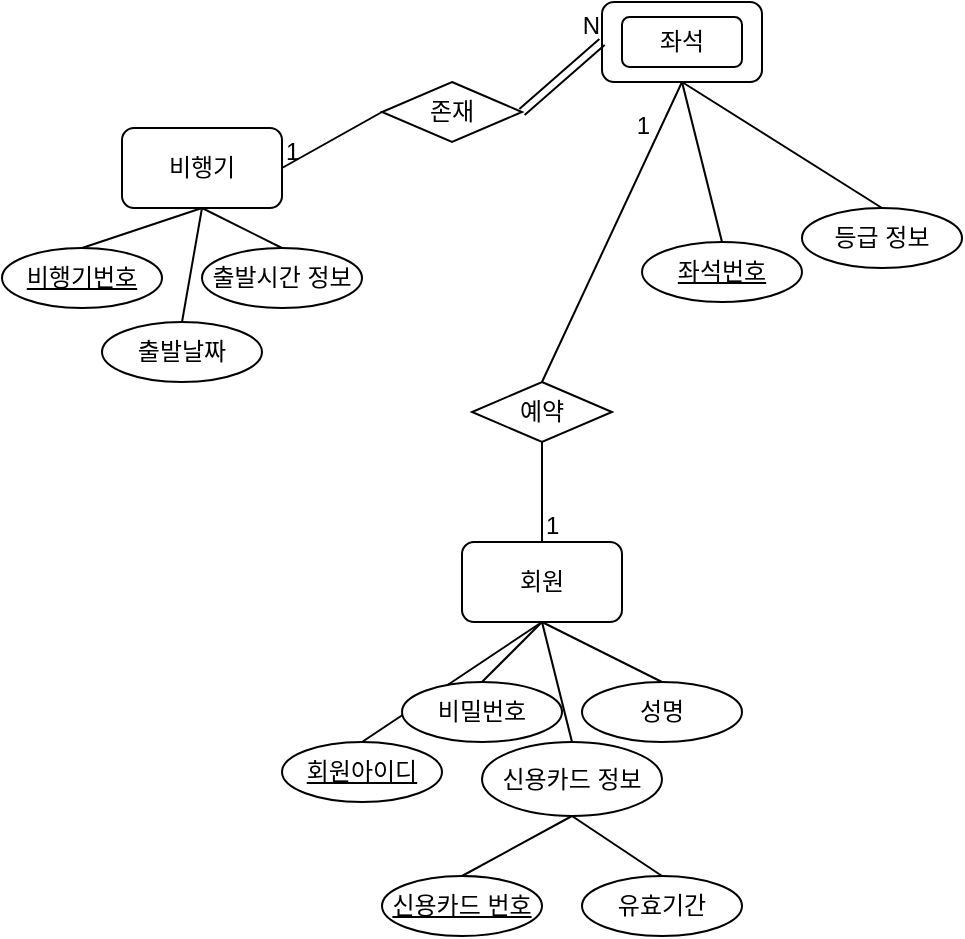 <mxfile version="20.0.1" type="github">
  <diagram id="R2lEEEUBdFMjLlhIrx00" name="Page-1">
    <mxGraphModel dx="1422" dy="762" grid="1" gridSize="10" guides="1" tooltips="1" connect="1" arrows="1" fold="1" page="1" pageScale="1" pageWidth="850" pageHeight="1100" math="0" shadow="0" extFonts="Permanent Marker^https://fonts.googleapis.com/css?family=Permanent+Marker">
      <root>
        <mxCell id="0" />
        <mxCell id="1" parent="0" />
        <mxCell id="AYfZdi-WlGziGCiwb_5d-76" value="" style="endArrow=none;html=1;rounded=0;exitX=0.5;exitY=0;exitDx=0;exitDy=0;entryX=0.5;entryY=1;entryDx=0;entryDy=0;" edge="1" parent="1" source="AYfZdi-WlGziGCiwb_5d-7" target="AYfZdi-WlGziGCiwb_5d-3">
          <mxGeometry relative="1" as="geometry">
            <mxPoint x="300" y="390" as="sourcePoint" />
            <mxPoint x="340" y="360" as="targetPoint" />
          </mxGeometry>
        </mxCell>
        <mxCell id="AYfZdi-WlGziGCiwb_5d-3" value="회원" style="rounded=1;whiteSpace=wrap;html=1;" vertex="1" parent="1">
          <mxGeometry x="280" y="300" width="80" height="40" as="geometry" />
        </mxCell>
        <mxCell id="AYfZdi-WlGziGCiwb_5d-4" value="&lt;u&gt;회원아이디&lt;/u&gt;" style="ellipse;whiteSpace=wrap;html=1;" vertex="1" parent="1">
          <mxGeometry x="190" y="400" width="80" height="30" as="geometry" />
        </mxCell>
        <mxCell id="AYfZdi-WlGziGCiwb_5d-6" value="성명" style="ellipse;whiteSpace=wrap;html=1;" vertex="1" parent="1">
          <mxGeometry x="340" y="370" width="80" height="30" as="geometry" />
        </mxCell>
        <mxCell id="AYfZdi-WlGziGCiwb_5d-7" value="신용카드 정보" style="ellipse;whiteSpace=wrap;html=1;" vertex="1" parent="1">
          <mxGeometry x="290" y="400" width="90" height="37" as="geometry" />
        </mxCell>
        <mxCell id="AYfZdi-WlGziGCiwb_5d-13" value="" style="endArrow=none;html=1;rounded=0;exitX=0.5;exitY=0;exitDx=0;exitDy=0;entryX=0.5;entryY=1;entryDx=0;entryDy=0;" edge="1" parent="1" source="AYfZdi-WlGziGCiwb_5d-21" target="AYfZdi-WlGziGCiwb_5d-7">
          <mxGeometry width="50" height="50" relative="1" as="geometry">
            <mxPoint x="590" y="557" as="sourcePoint" />
            <mxPoint x="330" y="437" as="targetPoint" />
          </mxGeometry>
        </mxCell>
        <mxCell id="AYfZdi-WlGziGCiwb_5d-15" value="&lt;u&gt;신용카드 번호&lt;/u&gt;" style="ellipse;whiteSpace=wrap;html=1;" vertex="1" parent="1">
          <mxGeometry x="240" y="467" width="80" height="30" as="geometry" />
        </mxCell>
        <mxCell id="AYfZdi-WlGziGCiwb_5d-18" value="" style="endArrow=none;html=1;rounded=0;exitX=0.5;exitY=0;exitDx=0;exitDy=0;entryX=0.5;entryY=1;entryDx=0;entryDy=0;" edge="1" parent="1" source="AYfZdi-WlGziGCiwb_5d-15" target="AYfZdi-WlGziGCiwb_5d-7">
          <mxGeometry width="50" height="50" relative="1" as="geometry">
            <mxPoint x="590" y="557" as="sourcePoint" />
            <mxPoint x="330" y="437" as="targetPoint" />
          </mxGeometry>
        </mxCell>
        <mxCell id="AYfZdi-WlGziGCiwb_5d-21" value="유효기간" style="ellipse;whiteSpace=wrap;html=1;" vertex="1" parent="1">
          <mxGeometry x="340" y="467" width="80" height="30" as="geometry" />
        </mxCell>
        <mxCell id="AYfZdi-WlGziGCiwb_5d-23" value="비행기" style="rounded=1;whiteSpace=wrap;html=1;" vertex="1" parent="1">
          <mxGeometry x="110" y="93" width="80" height="40" as="geometry" />
        </mxCell>
        <mxCell id="AYfZdi-WlGziGCiwb_5d-24" value="&lt;u&gt;비행기번호&lt;/u&gt;" style="ellipse;whiteSpace=wrap;html=1;" vertex="1" parent="1">
          <mxGeometry x="50" y="153" width="80" height="30" as="geometry" />
        </mxCell>
        <mxCell id="AYfZdi-WlGziGCiwb_5d-26" value="출발날짜" style="ellipse;whiteSpace=wrap;html=1;" vertex="1" parent="1">
          <mxGeometry x="100" y="190" width="80" height="30" as="geometry" />
        </mxCell>
        <mxCell id="AYfZdi-WlGziGCiwb_5d-33" value="좌석" style="rounded=1;whiteSpace=wrap;html=1;" vertex="1" parent="1">
          <mxGeometry x="350" y="30" width="80" height="40" as="geometry" />
        </mxCell>
        <mxCell id="AYfZdi-WlGziGCiwb_5d-34" value="&lt;u&gt;좌석번호&lt;/u&gt;" style="ellipse;whiteSpace=wrap;html=1;" vertex="1" parent="1">
          <mxGeometry x="370" y="150" width="80" height="30" as="geometry" />
        </mxCell>
        <mxCell id="AYfZdi-WlGziGCiwb_5d-36" value="등급 정보" style="ellipse;whiteSpace=wrap;html=1;" vertex="1" parent="1">
          <mxGeometry x="450" y="133" width="80" height="30" as="geometry" />
        </mxCell>
        <mxCell id="AYfZdi-WlGziGCiwb_5d-37" value="좌석" style="rounded=1;whiteSpace=wrap;html=1;" vertex="1" parent="1">
          <mxGeometry x="360" y="37.5" width="60" height="25" as="geometry" />
        </mxCell>
        <mxCell id="AYfZdi-WlGziGCiwb_5d-50" value="" style="shape=link;html=1;rounded=0;entryX=0;entryY=0.5;entryDx=0;entryDy=0;exitX=1;exitY=0.5;exitDx=0;exitDy=0;startArrow=none;" edge="1" parent="1" source="AYfZdi-WlGziGCiwb_5d-39" target="AYfZdi-WlGziGCiwb_5d-33">
          <mxGeometry relative="1" as="geometry">
            <mxPoint x="-10" y="198" as="sourcePoint" />
            <mxPoint x="150" y="198" as="targetPoint" />
          </mxGeometry>
        </mxCell>
        <mxCell id="AYfZdi-WlGziGCiwb_5d-52" value="N" style="resizable=0;html=1;align=right;verticalAlign=bottom;" connectable="0" vertex="1" parent="AYfZdi-WlGziGCiwb_5d-50">
          <mxGeometry x="1" relative="1" as="geometry" />
        </mxCell>
        <mxCell id="AYfZdi-WlGziGCiwb_5d-39" value="존재" style="rhombus;whiteSpace=wrap;html=1;" vertex="1" parent="1">
          <mxGeometry x="240" y="70" width="70" height="30" as="geometry" />
        </mxCell>
        <mxCell id="AYfZdi-WlGziGCiwb_5d-65" value="" style="endArrow=none;html=1;rounded=0;exitX=1;exitY=0.5;exitDx=0;exitDy=0;entryX=0;entryY=0.5;entryDx=0;entryDy=0;" edge="1" parent="1" source="AYfZdi-WlGziGCiwb_5d-23" target="AYfZdi-WlGziGCiwb_5d-39">
          <mxGeometry relative="1" as="geometry">
            <mxPoint x="-10" y="198" as="sourcePoint" />
            <mxPoint x="150" y="198" as="targetPoint" />
          </mxGeometry>
        </mxCell>
        <mxCell id="AYfZdi-WlGziGCiwb_5d-66" value="1" style="resizable=0;html=1;align=left;verticalAlign=bottom;" connectable="0" vertex="1" parent="AYfZdi-WlGziGCiwb_5d-65">
          <mxGeometry x="-1" relative="1" as="geometry" />
        </mxCell>
        <mxCell id="AYfZdi-WlGziGCiwb_5d-68" value="" style="endArrow=none;html=1;rounded=0;exitX=0.5;exitY=0;exitDx=0;exitDy=0;entryX=0.5;entryY=1;entryDx=0;entryDy=0;startArrow=none;" edge="1" parent="1" source="AYfZdi-WlGziGCiwb_5d-38" target="AYfZdi-WlGziGCiwb_5d-33">
          <mxGeometry relative="1" as="geometry">
            <mxPoint x="350" y="-27" as="sourcePoint" />
            <mxPoint x="510" y="-27" as="targetPoint" />
          </mxGeometry>
        </mxCell>
        <mxCell id="AYfZdi-WlGziGCiwb_5d-70" value="1" style="resizable=0;html=1;align=right;verticalAlign=bottom;" connectable="0" vertex="1" parent="AYfZdi-WlGziGCiwb_5d-68">
          <mxGeometry x="1" relative="1" as="geometry">
            <mxPoint x="-15" y="30" as="offset" />
          </mxGeometry>
        </mxCell>
        <mxCell id="AYfZdi-WlGziGCiwb_5d-38" value="예약" style="rhombus;whiteSpace=wrap;html=1;" vertex="1" parent="1">
          <mxGeometry x="285" y="220" width="70" height="30" as="geometry" />
        </mxCell>
        <mxCell id="AYfZdi-WlGziGCiwb_5d-71" value="" style="endArrow=none;html=1;rounded=0;exitX=0.5;exitY=0;exitDx=0;exitDy=0;entryX=0.5;entryY=1;entryDx=0;entryDy=0;" edge="1" parent="1" source="AYfZdi-WlGziGCiwb_5d-3" target="AYfZdi-WlGziGCiwb_5d-38">
          <mxGeometry relative="1" as="geometry">
            <mxPoint x="320" y="400" as="sourcePoint" />
            <mxPoint x="320" y="300" as="targetPoint" />
          </mxGeometry>
        </mxCell>
        <mxCell id="AYfZdi-WlGziGCiwb_5d-72" value="1" style="resizable=0;html=1;align=left;verticalAlign=bottom;" connectable="0" vertex="1" parent="AYfZdi-WlGziGCiwb_5d-71">
          <mxGeometry x="-1" relative="1" as="geometry" />
        </mxCell>
        <mxCell id="AYfZdi-WlGziGCiwb_5d-74" value="" style="endArrow=none;html=1;rounded=0;exitX=0.5;exitY=0;exitDx=0;exitDy=0;entryX=0.5;entryY=1;entryDx=0;entryDy=0;" edge="1" parent="1" source="AYfZdi-WlGziGCiwb_5d-5" target="AYfZdi-WlGziGCiwb_5d-3">
          <mxGeometry relative="1" as="geometry">
            <mxPoint x="250" y="190" as="sourcePoint" />
            <mxPoint x="410" y="190" as="targetPoint" />
          </mxGeometry>
        </mxCell>
        <mxCell id="AYfZdi-WlGziGCiwb_5d-75" value="" style="endArrow=none;html=1;rounded=0;exitX=0.5;exitY=0;exitDx=0;exitDy=0;entryX=0.5;entryY=1;entryDx=0;entryDy=0;" edge="1" parent="1" source="AYfZdi-WlGziGCiwb_5d-4" target="AYfZdi-WlGziGCiwb_5d-3">
          <mxGeometry relative="1" as="geometry">
            <mxPoint x="290" y="380" as="sourcePoint" />
            <mxPoint x="330" y="350" as="targetPoint" />
          </mxGeometry>
        </mxCell>
        <mxCell id="AYfZdi-WlGziGCiwb_5d-5" value="비밀번호&lt;span style=&quot;color: rgba(0, 0, 0, 0); font-family: monospace; font-size: 0px; text-align: start;&quot;&gt;%3CmxGraphModel%3E%3Croot%3E%3CmxCell%20id%3D%220%22%2F%3E%3CmxCell%20id%3D%221%22%20parent%3D%220%22%2F%3E%3CmxCell%20id%3D%222%22%20value%3D%22%ED%9A%8C%EC%9B%90%EC%95%84%EC%9D%B4%EB%94%94%22%20style%3D%22ellipse%3BwhiteSpace%3Dwrap%3Bhtml%3D1%3B%22%20vertex%3D%221%22%20parent%3D%221%22%3E%3CmxGeometry%20x%3D%22260%22%20y%3D%22250%22%20width%3D%2280%22%20height%3D%2230%22%20as%3D%22geometry%22%2F%3E%3C%2FmxCell%3E%3C%2Froot%3E%3C%2FmxGraphModel%3E&lt;/span&gt;" style="ellipse;whiteSpace=wrap;html=1;" vertex="1" parent="1">
          <mxGeometry x="250" y="370" width="80" height="30" as="geometry" />
        </mxCell>
        <mxCell id="AYfZdi-WlGziGCiwb_5d-77" value="" style="endArrow=none;html=1;rounded=0;exitX=0.5;exitY=1;exitDx=0;exitDy=0;entryX=0.5;entryY=0;entryDx=0;entryDy=0;" edge="1" parent="1" source="AYfZdi-WlGziGCiwb_5d-3" target="AYfZdi-WlGziGCiwb_5d-6">
          <mxGeometry relative="1" as="geometry">
            <mxPoint x="310" y="400" as="sourcePoint" />
            <mxPoint x="350" y="370" as="targetPoint" />
          </mxGeometry>
        </mxCell>
        <mxCell id="AYfZdi-WlGziGCiwb_5d-78" value="" style="endArrow=none;html=1;rounded=0;exitX=0.5;exitY=1;exitDx=0;exitDy=0;entryX=0.5;entryY=0;entryDx=0;entryDy=0;" edge="1" parent="1" source="AYfZdi-WlGziGCiwb_5d-33" target="AYfZdi-WlGziGCiwb_5d-34">
          <mxGeometry relative="1" as="geometry">
            <mxPoint x="420" y="373" as="sourcePoint" />
            <mxPoint x="460" y="343" as="targetPoint" />
          </mxGeometry>
        </mxCell>
        <mxCell id="AYfZdi-WlGziGCiwb_5d-79" value="" style="endArrow=none;html=1;rounded=0;exitX=0.5;exitY=1;exitDx=0;exitDy=0;entryX=0.5;entryY=0;entryDx=0;entryDy=0;" edge="1" parent="1" source="AYfZdi-WlGziGCiwb_5d-33" target="AYfZdi-WlGziGCiwb_5d-36">
          <mxGeometry relative="1" as="geometry">
            <mxPoint x="430" y="103" as="sourcePoint" />
            <mxPoint x="370" y="43" as="targetPoint" />
          </mxGeometry>
        </mxCell>
        <mxCell id="AYfZdi-WlGziGCiwb_5d-83" value="" style="endArrow=none;html=1;rounded=0;exitX=0.5;exitY=1;exitDx=0;exitDy=0;entryX=0.5;entryY=0;entryDx=0;entryDy=0;" edge="1" parent="1" source="AYfZdi-WlGziGCiwb_5d-23" target="AYfZdi-WlGziGCiwb_5d-24">
          <mxGeometry relative="1" as="geometry">
            <mxPoint x="180" y="180" as="sourcePoint" />
            <mxPoint x="340" y="180" as="targetPoint" />
          </mxGeometry>
        </mxCell>
        <mxCell id="AYfZdi-WlGziGCiwb_5d-84" value="" style="endArrow=none;html=1;rounded=0;exitX=0.5;exitY=1;exitDx=0;exitDy=0;entryX=0.5;entryY=0;entryDx=0;entryDy=0;" edge="1" parent="1" source="AYfZdi-WlGziGCiwb_5d-23" target="AYfZdi-WlGziGCiwb_5d-26">
          <mxGeometry relative="1" as="geometry">
            <mxPoint x="160" y="143" as="sourcePoint" />
            <mxPoint x="150" y="193" as="targetPoint" />
          </mxGeometry>
        </mxCell>
        <mxCell id="AYfZdi-WlGziGCiwb_5d-85" value="" style="endArrow=none;html=1;rounded=0;exitX=0.5;exitY=1;exitDx=0;exitDy=0;entryX=0.5;entryY=0;entryDx=0;entryDy=0;" edge="1" parent="1" source="AYfZdi-WlGziGCiwb_5d-23" target="AYfZdi-WlGziGCiwb_5d-25">
          <mxGeometry relative="1" as="geometry">
            <mxPoint x="160" y="143" as="sourcePoint" />
            <mxPoint x="180" y="243" as="targetPoint" />
          </mxGeometry>
        </mxCell>
        <mxCell id="AYfZdi-WlGziGCiwb_5d-25" value="출발시간 정보" style="ellipse;whiteSpace=wrap;html=1;" vertex="1" parent="1">
          <mxGeometry x="150" y="153" width="80" height="30" as="geometry" />
        </mxCell>
      </root>
    </mxGraphModel>
  </diagram>
</mxfile>
